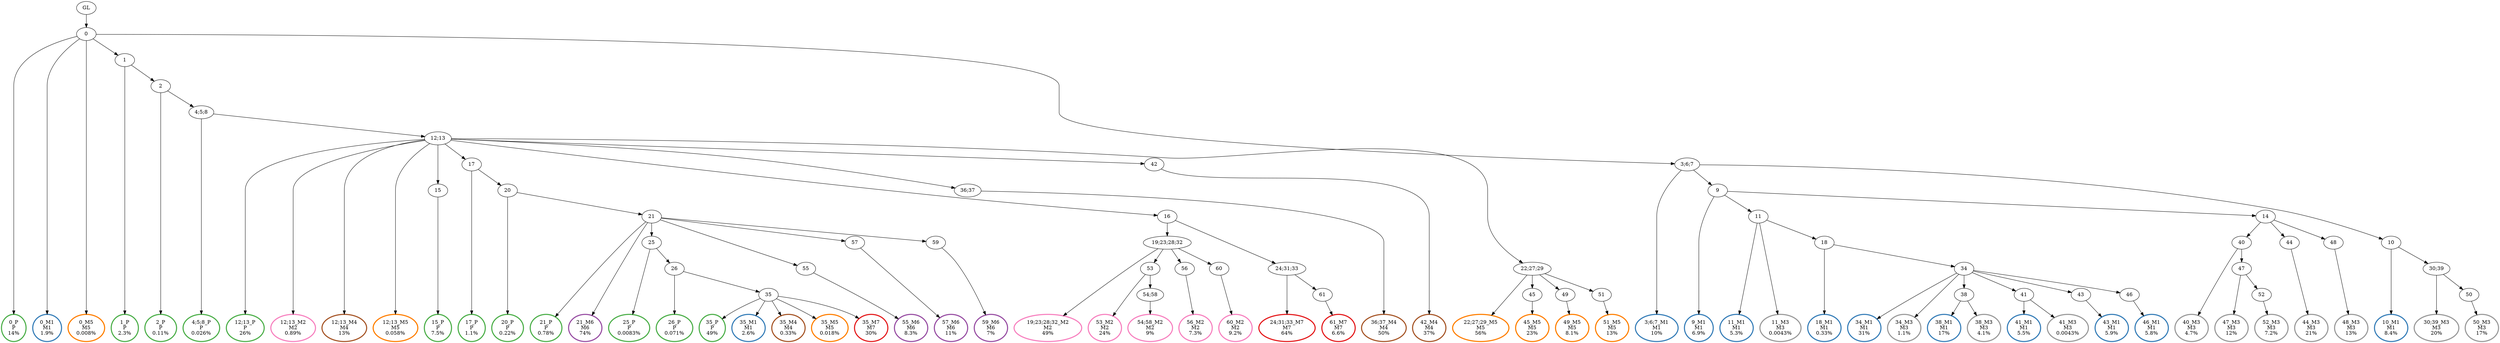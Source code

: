 digraph T {
	{
		rank=same
		104 [penwidth=3,colorscheme=set19,color=3,label="0_P\nP\n14%"]
		102 [penwidth=3,colorscheme=set19,color=3,label="1_P\nP\n2.3%"]
		100 [penwidth=3,colorscheme=set19,color=3,label="2_P\nP\n0.11%"]
		98 [penwidth=3,colorscheme=set19,color=3,label="4;5;8_P\nP\n0.026%"]
		96 [penwidth=3,colorscheme=set19,color=3,label="12;13_P\nP\n26%"]
		94 [penwidth=3,colorscheme=set19,color=3,label="15_P\nP\n7.5%"]
		92 [penwidth=3,colorscheme=set19,color=3,label="17_P\nP\n1.1%"]
		90 [penwidth=3,colorscheme=set19,color=3,label="20_P\nP\n0.22%"]
		88 [penwidth=3,colorscheme=set19,color=3,label="21_P\nP\n0.78%"]
		86 [penwidth=3,colorscheme=set19,color=3,label="25_P\nP\n0.0083%"]
		84 [penwidth=3,colorscheme=set19,color=3,label="26_P\nP\n0.071%"]
		82 [penwidth=3,colorscheme=set19,color=3,label="35_P\nP\n49%"]
		81 [penwidth=3,colorscheme=set19,color=2,label="0_M1\nM1\n1.9%"]
		80 [penwidth=3,colorscheme=set19,color=2,label="35_M1\nM1\n2.6%"]
		78 [penwidth=3,colorscheme=set19,color=2,label="3;6;7_M1\nM1\n10%"]
		76 [penwidth=3,colorscheme=set19,color=2,label="9_M1\nM1\n6.9%"]
		74 [penwidth=3,colorscheme=set19,color=2,label="11_M1\nM1\n5.3%"]
		72 [penwidth=3,colorscheme=set19,color=2,label="18_M1\nM1\n0.33%"]
		70 [penwidth=3,colorscheme=set19,color=2,label="34_M1\nM1\n31%"]
		68 [penwidth=3,colorscheme=set19,color=2,label="38_M1\nM1\n17%"]
		66 [penwidth=3,colorscheme=set19,color=2,label="41_M1\nM1\n5.5%"]
		64 [penwidth=3,colorscheme=set19,color=2,label="43_M1\nM1\n5.9%"]
		62 [penwidth=3,colorscheme=set19,color=2,label="46_M1\nM1\n5.8%"]
		60 [penwidth=3,colorscheme=set19,color=2,label="10_M1\nM1\n8.4%"]
		59 [penwidth=3,colorscheme=set19,color=8,label="12;13_M2\nM2\n0.89%"]
		56 [penwidth=3,colorscheme=set19,color=8,label="19;23;28;32_M2\nM2\n49%"]
		54 [penwidth=3,colorscheme=set19,color=8,label="53_M2\nM2\n24%"]
		52 [penwidth=3,colorscheme=set19,color=8,label="54;58_M2\nM2\n9%"]
		50 [penwidth=3,colorscheme=set19,color=8,label="56_M2\nM2\n7.3%"]
		48 [penwidth=3,colorscheme=set19,color=8,label="60_M2\nM2\n9.2%"]
		47 [penwidth=3,colorscheme=set19,color=9,label="11_M3\nM3\n0.0043%"]
		46 [penwidth=3,colorscheme=set19,color=9,label="34_M3\nM3\n1.1%"]
		45 [penwidth=3,colorscheme=set19,color=9,label="38_M3\nM3\n4.1%"]
		44 [penwidth=3,colorscheme=set19,color=9,label="41_M3\nM3\n0.0043%"]
		41 [penwidth=3,colorscheme=set19,color=9,label="40_M3\nM3\n4.7%"]
		39 [penwidth=3,colorscheme=set19,color=9,label="47_M3\nM3\n12%"]
		37 [penwidth=3,colorscheme=set19,color=9,label="52_M3\nM3\n7.2%"]
		35 [penwidth=3,colorscheme=set19,color=9,label="44_M3\nM3\n21%"]
		33 [penwidth=3,colorscheme=set19,color=9,label="48_M3\nM3\n13%"]
		31 [penwidth=3,colorscheme=set19,color=9,label="30;39_M3\nM3\n20%"]
		29 [penwidth=3,colorscheme=set19,color=9,label="50_M3\nM3\n17%"]
		28 [penwidth=3,colorscheme=set19,color=7,label="12;13_M4\nM4\n13%"]
		27 [penwidth=3,colorscheme=set19,color=7,label="35_M4\nM4\n0.33%"]
		25 [penwidth=3,colorscheme=set19,color=7,label="36;37_M4\nM4\n50%"]
		23 [penwidth=3,colorscheme=set19,color=7,label="42_M4\nM4\n37%"]
		22 [penwidth=3,colorscheme=set19,color=5,label="0_M5\nM5\n0.008%"]
		21 [penwidth=3,colorscheme=set19,color=5,label="12;13_M5\nM5\n0.058%"]
		20 [penwidth=3,colorscheme=set19,color=5,label="35_M5\nM5\n0.018%"]
		18 [penwidth=3,colorscheme=set19,color=5,label="22;27;29_M5\nM5\n56%"]
		16 [penwidth=3,colorscheme=set19,color=5,label="45_M5\nM5\n23%"]
		14 [penwidth=3,colorscheme=set19,color=5,label="49_M5\nM5\n8.1%"]
		12 [penwidth=3,colorscheme=set19,color=5,label="51_M5\nM5\n13%"]
		11 [penwidth=3,colorscheme=set19,color=4,label="21_M6\nM6\n74%"]
		9 [penwidth=3,colorscheme=set19,color=4,label="55_M6\nM6\n8.3%"]
		7 [penwidth=3,colorscheme=set19,color=4,label="57_M6\nM6\n11%"]
		5 [penwidth=3,colorscheme=set19,color=4,label="59_M6\nM6\n7%"]
		3 [penwidth=3,colorscheme=set19,color=1,label="24;31;33_M7\nM7\n64%"]
		1 [penwidth=3,colorscheme=set19,color=1,label="61_M7\nM7\n6.6%"]
		0 [penwidth=3,colorscheme=set19,color=1,label="35_M7\nM7\n30%"]
	}
	106 [label="GL"]
	105 [label="0"]
	103 [label="1"]
	101 [label="2"]
	99 [label="4;5;8"]
	97 [label="12;13"]
	95 [label="15"]
	93 [label="17"]
	91 [label="20"]
	89 [label="21"]
	87 [label="25"]
	85 [label="26"]
	83 [label="35"]
	79 [label="3;6;7"]
	77 [label="9"]
	75 [label="11"]
	73 [label="18"]
	71 [label="34"]
	69 [label="38"]
	67 [label="41"]
	65 [label="43"]
	63 [label="46"]
	61 [label="10"]
	58 [label="16"]
	57 [label="19;23;28;32"]
	55 [label="53"]
	53 [label="54;58"]
	51 [label="56"]
	49 [label="60"]
	43 [label="14"]
	42 [label="40"]
	40 [label="47"]
	38 [label="52"]
	36 [label="44"]
	34 [label="48"]
	32 [label="30;39"]
	30 [label="50"]
	26 [label="36;37"]
	24 [label="42"]
	19 [label="22;27;29"]
	17 [label="45"]
	15 [label="49"]
	13 [label="51"]
	10 [label="55"]
	8 [label="57"]
	6 [label="59"]
	4 [label="24;31;33"]
	2 [label="61"]
	106 -> 105
	105 -> 104
	105 -> 103
	105 -> 81
	105 -> 79
	105 -> 22
	103 -> 102
	103 -> 101
	101 -> 100
	101 -> 99
	99 -> 98
	99 -> 97
	97 -> 96
	97 -> 95
	97 -> 93
	97 -> 59
	97 -> 58
	97 -> 28
	97 -> 26
	97 -> 24
	97 -> 21
	97 -> 19
	95 -> 94
	93 -> 92
	93 -> 91
	91 -> 90
	91 -> 89
	89 -> 88
	89 -> 87
	89 -> 11
	89 -> 10
	89 -> 8
	89 -> 6
	87 -> 86
	87 -> 85
	85 -> 84
	85 -> 83
	83 -> 82
	83 -> 80
	83 -> 27
	83 -> 20
	83 -> 0
	79 -> 78
	79 -> 77
	79 -> 61
	77 -> 76
	77 -> 75
	77 -> 43
	75 -> 74
	75 -> 73
	75 -> 47
	73 -> 72
	73 -> 71
	71 -> 70
	71 -> 69
	71 -> 67
	71 -> 65
	71 -> 63
	71 -> 46
	69 -> 68
	69 -> 45
	67 -> 66
	67 -> 44
	65 -> 64
	63 -> 62
	61 -> 60
	61 -> 32
	58 -> 57
	58 -> 4
	57 -> 56
	57 -> 55
	57 -> 51
	57 -> 49
	55 -> 54
	55 -> 53
	53 -> 52
	51 -> 50
	49 -> 48
	43 -> 42
	43 -> 36
	43 -> 34
	42 -> 41
	42 -> 40
	40 -> 39
	40 -> 38
	38 -> 37
	36 -> 35
	34 -> 33
	32 -> 31
	32 -> 30
	30 -> 29
	26 -> 25
	24 -> 23
	19 -> 18
	19 -> 17
	19 -> 15
	19 -> 13
	17 -> 16
	15 -> 14
	13 -> 12
	10 -> 9
	8 -> 7
	6 -> 5
	4 -> 3
	4 -> 2
	2 -> 1
}
